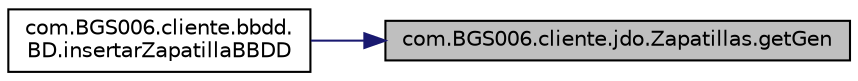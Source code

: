 digraph "com.BGS006.cliente.jdo.Zapatillas.getGen"
{
 // LATEX_PDF_SIZE
  edge [fontname="Helvetica",fontsize="10",labelfontname="Helvetica",labelfontsize="10"];
  node [fontname="Helvetica",fontsize="10",shape=record];
  rankdir="RL";
  Node1 [label="com.BGS006.cliente.jdo.Zapatillas.getGen",height=0.2,width=0.4,color="black", fillcolor="grey75", style="filled", fontcolor="black",tooltip=" "];
  Node1 -> Node2 [dir="back",color="midnightblue",fontsize="10",style="solid",fontname="Helvetica"];
  Node2 [label="com.BGS006.cliente.bbdd.\lBD.insertarZapatillaBBDD",height=0.2,width=0.4,color="black", fillcolor="white", style="filled",URL="$classcom_1_1_b_g_s006_1_1cliente_1_1bbdd_1_1_b_d.html#abace65aa8650374f401bec870d4f9162",tooltip=" "];
}
